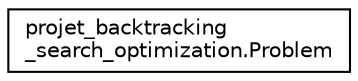 digraph "Graphical Class Hierarchy"
{
  edge [fontname="Helvetica",fontsize="10",labelfontname="Helvetica",labelfontsize="10"];
  node [fontname="Helvetica",fontsize="10",shape=record];
  rankdir="LR";
  Node0 [label="projet_backtracking\l_search_optimization.Problem",height=0.2,width=0.4,color="black", fillcolor="white", style="filled",URL="$classprojet__backtracking__search__optimization_1_1_problem.html"];
}
